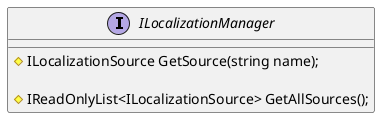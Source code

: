 @startuml ILocalizationManager
interface ILocalizationManager
{
 # ILocalizationSource GetSource(string name);

 # IReadOnlyList<ILocalizationSource> GetAllSources();
}
@enduml
